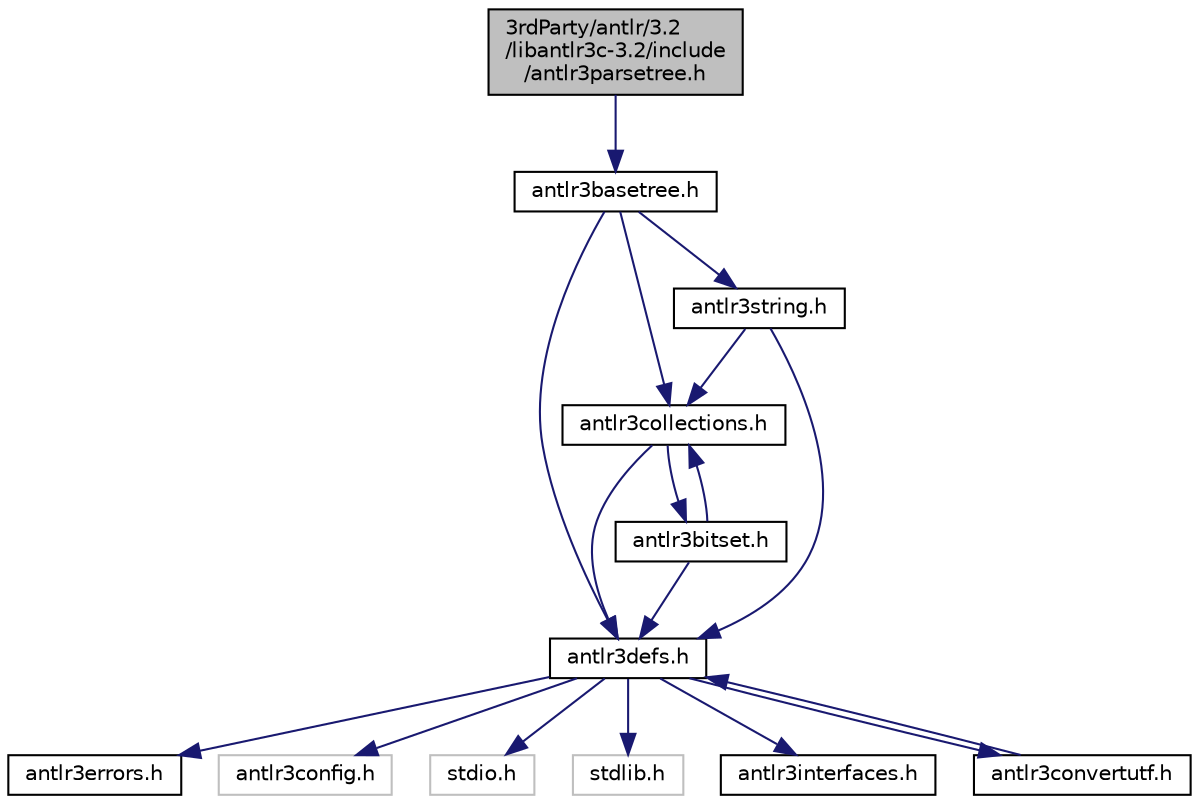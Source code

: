 digraph "3rdParty/antlr/3.2/libantlr3c-3.2/include/antlr3parsetree.h"
{
  edge [fontname="Helvetica",fontsize="10",labelfontname="Helvetica",labelfontsize="10"];
  node [fontname="Helvetica",fontsize="10",shape=record];
  Node0 [label="3rdParty/antlr/3.2\l/libantlr3c-3.2/include\l/antlr3parsetree.h",height=0.2,width=0.4,color="black", fillcolor="grey75", style="filled", fontcolor="black"];
  Node0 -> Node1 [color="midnightblue",fontsize="10",style="solid",fontname="Helvetica"];
  Node1 [label="antlr3basetree.h",height=0.2,width=0.4,color="black", fillcolor="white", style="filled",URL="$d6/daf/3rd_party_2antlr_23_82_2libantlr3c-3_82_2include_2antlr3basetree_8h.html"];
  Node1 -> Node2 [color="midnightblue",fontsize="10",style="solid",fontname="Helvetica"];
  Node2 [label="antlr3defs.h",height=0.2,width=0.4,color="black", fillcolor="white", style="filled",URL="$d6/d39/3rd_party_2antlr_23_82_2libantlr3c-3_82_2include_2antlr3defs_8h.html"];
  Node2 -> Node3 [color="midnightblue",fontsize="10",style="solid",fontname="Helvetica"];
  Node3 [label="antlr3errors.h",height=0.2,width=0.4,color="black", fillcolor="white", style="filled",URL="$d7/d5e/3rd_party_2antlr_23_82_2libantlr3c-3_82_2include_2antlr3errors_8h.html"];
  Node2 -> Node4 [color="midnightblue",fontsize="10",style="solid",fontname="Helvetica"];
  Node4 [label="antlr3config.h",height=0.2,width=0.4,color="grey75", fillcolor="white", style="filled"];
  Node2 -> Node5 [color="midnightblue",fontsize="10",style="solid",fontname="Helvetica"];
  Node5 [label="stdio.h",height=0.2,width=0.4,color="grey75", fillcolor="white", style="filled"];
  Node2 -> Node6 [color="midnightblue",fontsize="10",style="solid",fontname="Helvetica"];
  Node6 [label="stdlib.h",height=0.2,width=0.4,color="grey75", fillcolor="white", style="filled"];
  Node2 -> Node7 [color="midnightblue",fontsize="10",style="solid",fontname="Helvetica"];
  Node7 [label="antlr3interfaces.h",height=0.2,width=0.4,color="black", fillcolor="white", style="filled",URL="$dc/df6/3rd_party_2antlr_23_82_2libantlr3c-3_82_2include_2antlr3interfaces_8h.html"];
  Node2 -> Node8 [color="midnightblue",fontsize="10",style="solid",fontname="Helvetica"];
  Node8 [label="antlr3convertutf.h",height=0.2,width=0.4,color="black", fillcolor="white", style="filled",URL="$d8/d5c/3rd_party_2antlr_23_82_2libantlr3c-3_82_2include_2antlr3convertutf_8h.html"];
  Node8 -> Node2 [color="midnightblue",fontsize="10",style="solid",fontname="Helvetica"];
  Node1 -> Node9 [color="midnightblue",fontsize="10",style="solid",fontname="Helvetica"];
  Node9 [label="antlr3collections.h",height=0.2,width=0.4,color="black", fillcolor="white", style="filled",URL="$d9/d6f/3rd_party_2antlr_23_82_2libantlr3c-3_82_2include_2antlr3collections_8h.html"];
  Node9 -> Node2 [color="midnightblue",fontsize="10",style="solid",fontname="Helvetica"];
  Node9 -> Node10 [color="midnightblue",fontsize="10",style="solid",fontname="Helvetica"];
  Node10 [label="antlr3bitset.h",height=0.2,width=0.4,color="black", fillcolor="white", style="filled",URL="$d5/d7c/3rd_party_2antlr_23_82_2libantlr3c-3_82_2include_2antlr3bitset_8h.html"];
  Node10 -> Node2 [color="midnightblue",fontsize="10",style="solid",fontname="Helvetica"];
  Node10 -> Node9 [color="midnightblue",fontsize="10",style="solid",fontname="Helvetica"];
  Node1 -> Node11 [color="midnightblue",fontsize="10",style="solid",fontname="Helvetica"];
  Node11 [label="antlr3string.h",height=0.2,width=0.4,color="black", fillcolor="white", style="filled",URL="$d6/da1/3rd_party_2antlr_23_82_2libantlr3c-3_82_2include_2antlr3string_8h.html"];
  Node11 -> Node2 [color="midnightblue",fontsize="10",style="solid",fontname="Helvetica"];
  Node11 -> Node9 [color="midnightblue",fontsize="10",style="solid",fontname="Helvetica"];
}
